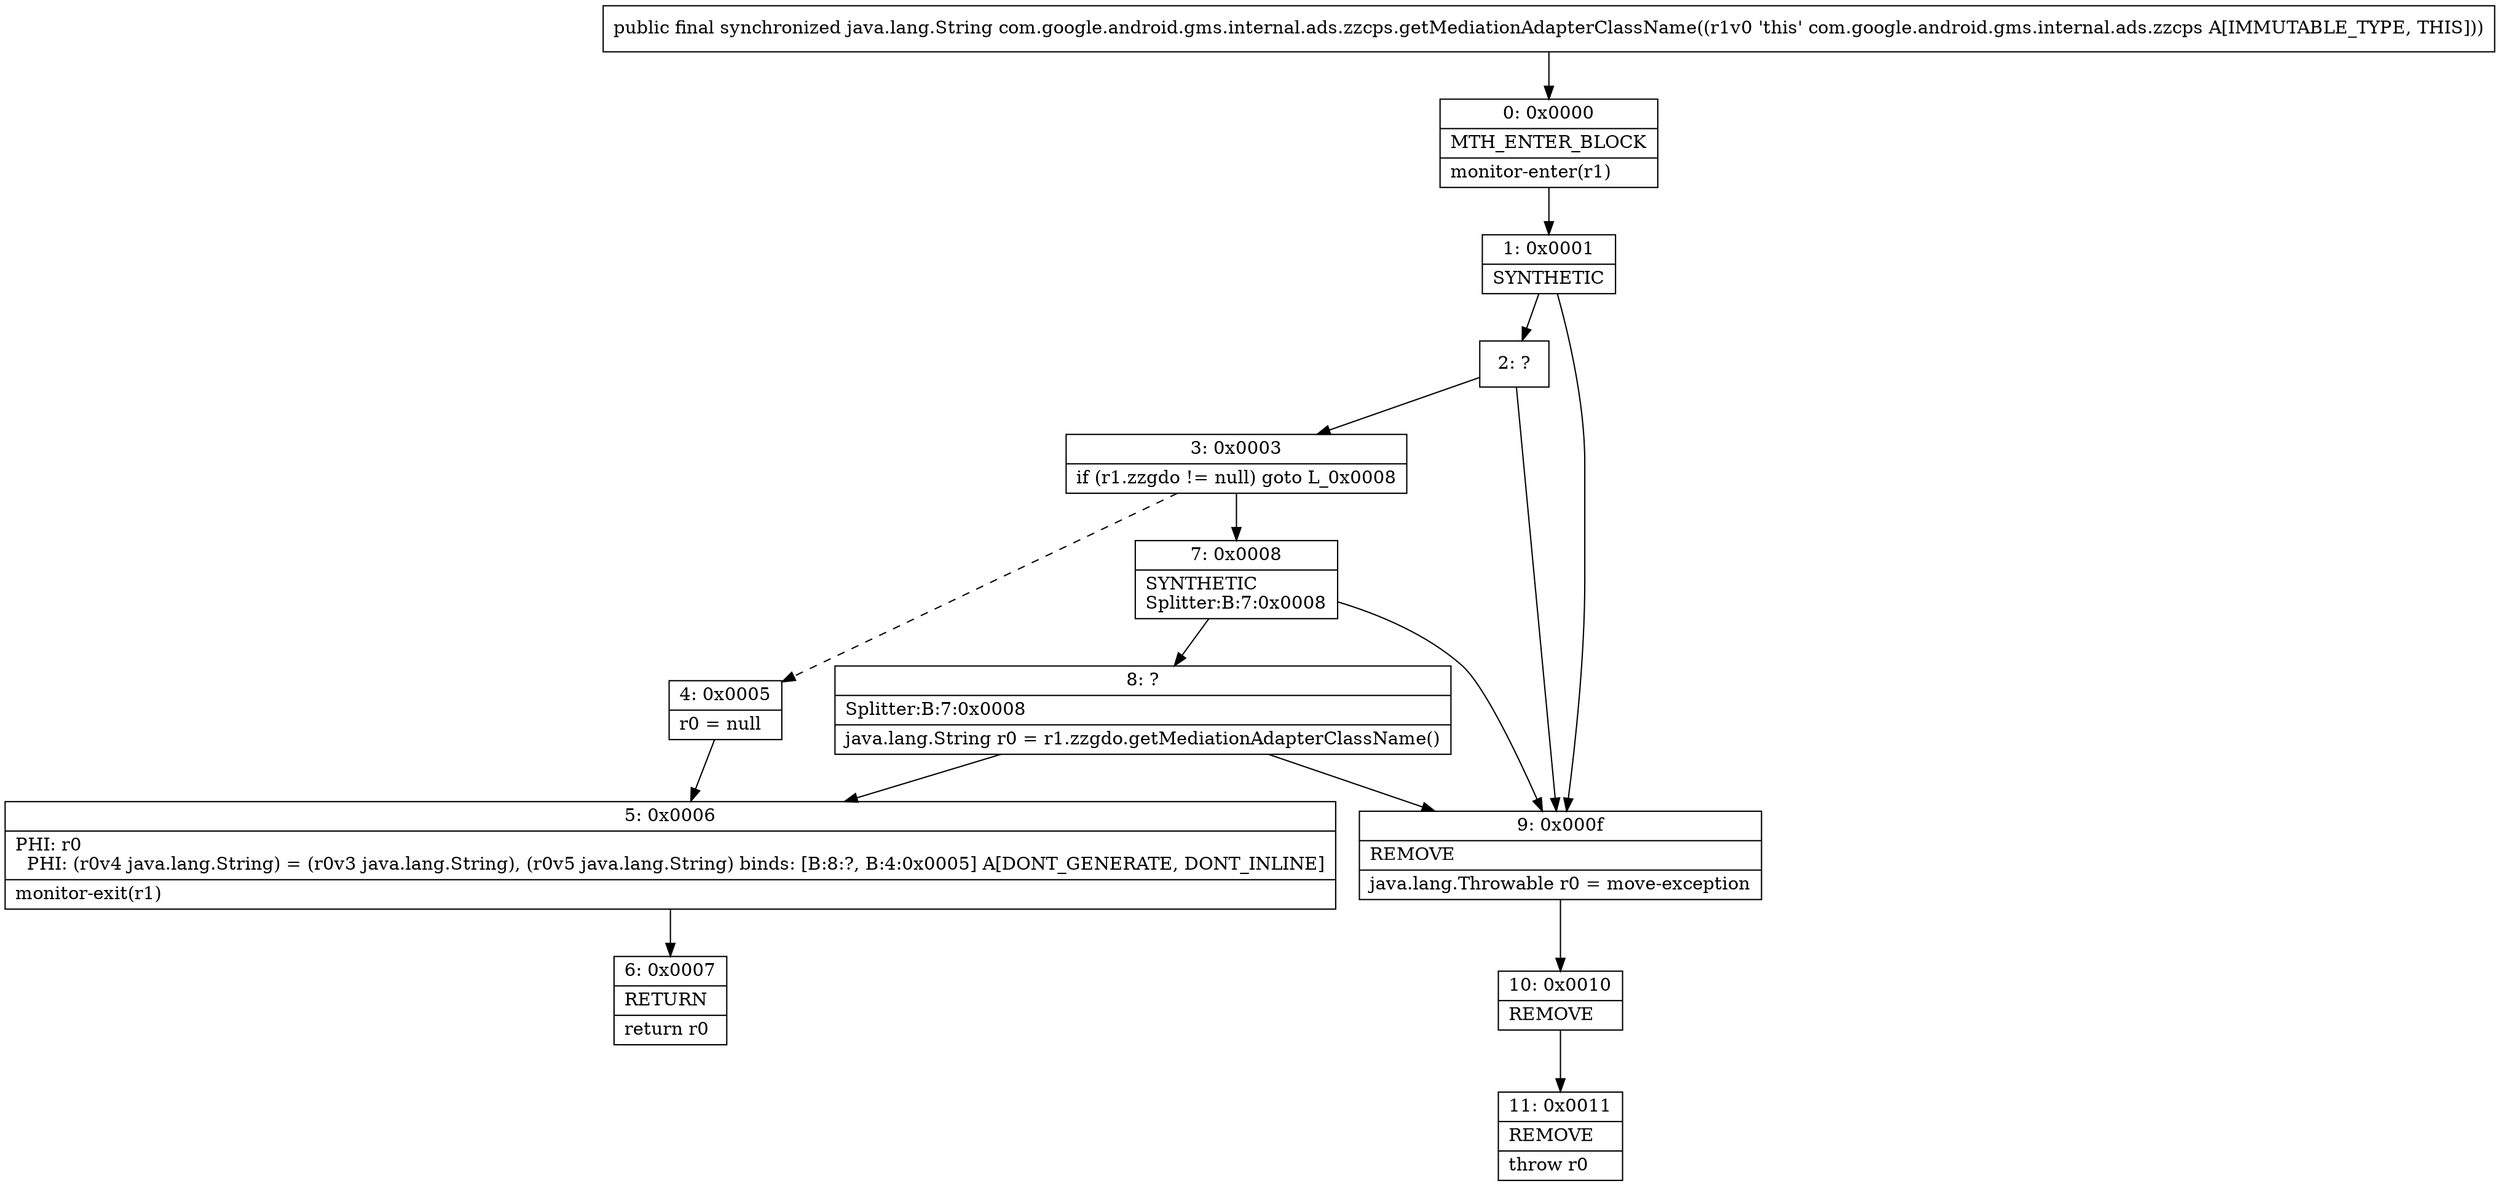 digraph "CFG forcom.google.android.gms.internal.ads.zzcps.getMediationAdapterClassName()Ljava\/lang\/String;" {
Node_0 [shape=record,label="{0\:\ 0x0000|MTH_ENTER_BLOCK\l|monitor\-enter(r1)\l}"];
Node_1 [shape=record,label="{1\:\ 0x0001|SYNTHETIC\l}"];
Node_2 [shape=record,label="{2\:\ ?}"];
Node_3 [shape=record,label="{3\:\ 0x0003|if (r1.zzgdo != null) goto L_0x0008\l}"];
Node_4 [shape=record,label="{4\:\ 0x0005|r0 = null\l}"];
Node_5 [shape=record,label="{5\:\ 0x0006|PHI: r0 \l  PHI: (r0v4 java.lang.String) = (r0v3 java.lang.String), (r0v5 java.lang.String) binds: [B:8:?, B:4:0x0005] A[DONT_GENERATE, DONT_INLINE]\l|monitor\-exit(r1)\l}"];
Node_6 [shape=record,label="{6\:\ 0x0007|RETURN\l|return r0\l}"];
Node_7 [shape=record,label="{7\:\ 0x0008|SYNTHETIC\lSplitter:B:7:0x0008\l}"];
Node_8 [shape=record,label="{8\:\ ?|Splitter:B:7:0x0008\l|java.lang.String r0 = r1.zzgdo.getMediationAdapterClassName()\l}"];
Node_9 [shape=record,label="{9\:\ 0x000f|REMOVE\l|java.lang.Throwable r0 = move\-exception\l}"];
Node_10 [shape=record,label="{10\:\ 0x0010|REMOVE\l}"];
Node_11 [shape=record,label="{11\:\ 0x0011|REMOVE\l|throw r0\l}"];
MethodNode[shape=record,label="{public final synchronized java.lang.String com.google.android.gms.internal.ads.zzcps.getMediationAdapterClassName((r1v0 'this' com.google.android.gms.internal.ads.zzcps A[IMMUTABLE_TYPE, THIS])) }"];
MethodNode -> Node_0;
Node_0 -> Node_1;
Node_1 -> Node_2;
Node_1 -> Node_9;
Node_2 -> Node_3;
Node_2 -> Node_9;
Node_3 -> Node_4[style=dashed];
Node_3 -> Node_7;
Node_4 -> Node_5;
Node_5 -> Node_6;
Node_7 -> Node_8;
Node_7 -> Node_9;
Node_8 -> Node_9;
Node_8 -> Node_5;
Node_9 -> Node_10;
Node_10 -> Node_11;
}

